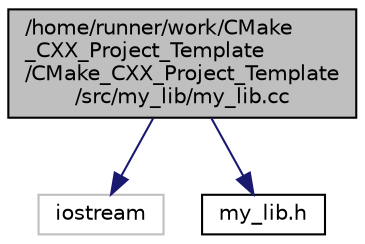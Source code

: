 digraph "/home/runner/work/CMake_CXX_Project_Template/CMake_CXX_Project_Template/src/my_lib/my_lib.cc"
{
 // LATEX_PDF_SIZE
  edge [fontname="Helvetica",fontsize="10",labelfontname="Helvetica",labelfontsize="10"];
  node [fontname="Helvetica",fontsize="10",shape=record];
  Node1 [label="/home/runner/work/CMake\l_CXX_Project_Template\l/CMake_CXX_Project_Template\l/src/my_lib/my_lib.cc",height=0.2,width=0.4,color="black", fillcolor="grey75", style="filled", fontcolor="black",tooltip=" "];
  Node1 -> Node2 [color="midnightblue",fontsize="10",style="solid",fontname="Helvetica"];
  Node2 [label="iostream",height=0.2,width=0.4,color="grey75", fillcolor="white", style="filled",tooltip=" "];
  Node1 -> Node3 [color="midnightblue",fontsize="10",style="solid",fontname="Helvetica"];
  Node3 [label="my_lib.h",height=0.2,width=0.4,color="black", fillcolor="white", style="filled",URL="$my__lib_8h.html",tooltip=" "];
}
